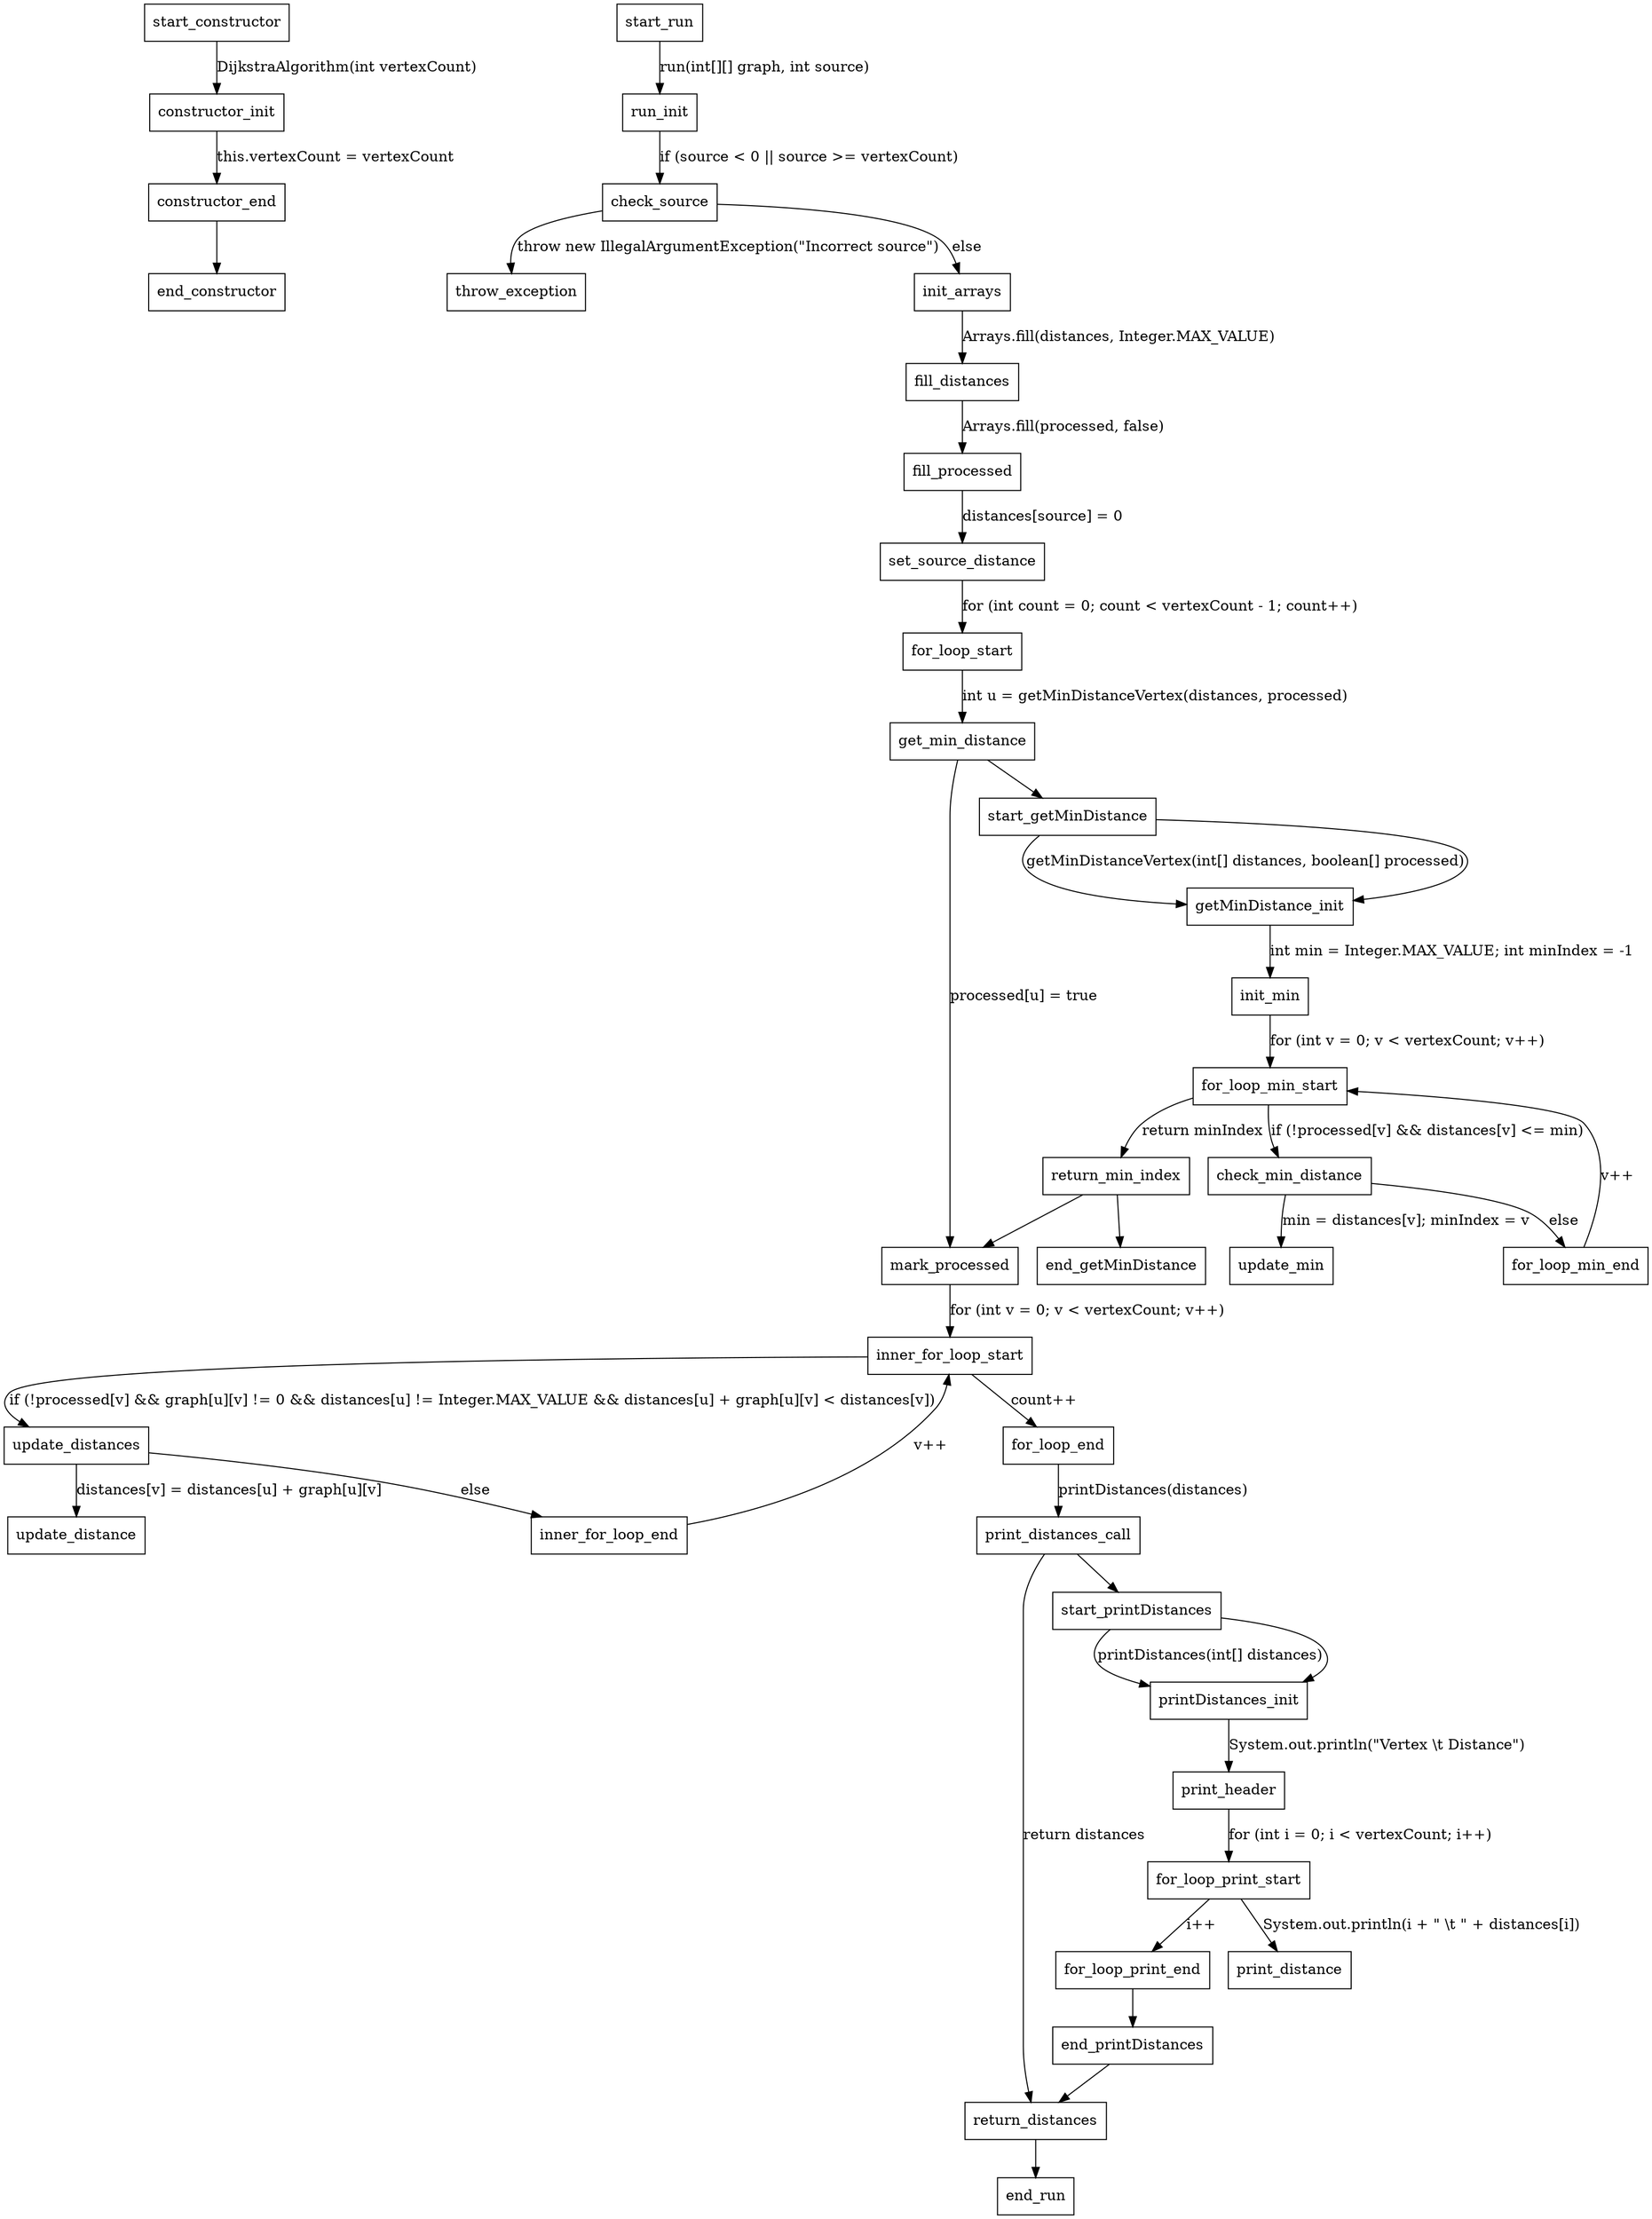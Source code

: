 digraph DijkstraAlgorithm {
    node [shape=box];

    // Constructor
    start_constructor -> constructor_init [label="DijkstraAlgorithm(int vertexCount)"];
    constructor_init -> constructor_end [label="this.vertexCount = vertexCount"];
    constructor_end -> end_constructor;

    // run method
    start_run -> run_init [label="run(int[][] graph, int source)"];
    run_init -> check_source [label="if (source < 0 || source >= vertexCount)"];
    check_source -> throw_exception [label="throw new IllegalArgumentException(\"Incorrect source\")"];
    check_source -> init_arrays [label="else"];
    init_arrays -> fill_distances [label="Arrays.fill(distances, Integer.MAX_VALUE)"];
    fill_distances -> fill_processed [label="Arrays.fill(processed, false)"];
    fill_processed -> set_source_distance [label="distances[source] = 0"];
    set_source_distance -> for_loop_start [label="for (int count = 0; count < vertexCount - 1; count++)"];
    for_loop_start -> get_min_distance [label="int u = getMinDistanceVertex(distances, processed)"];
    get_min_distance -> mark_processed [label="processed[u] = true"];
    mark_processed -> inner_for_loop_start [label="for (int v = 0; v < vertexCount; v++)"];
    inner_for_loop_start -> update_distances [label="if (!processed[v] && graph[u][v] != 0 && distances[u] != Integer.MAX_VALUE && distances[u] + graph[u][v] < distances[v])"];
    update_distances -> update_distance [label="distances[v] = distances[u] + graph[u][v]"];
    update_distances -> inner_for_loop_end [label="else"];
    inner_for_loop_end -> inner_for_loop_start [label="v++"];
    inner_for_loop_start -> for_loop_end [label="count++"];
    for_loop_end -> print_distances_call [label="printDistances(distances)"];
    print_distances_call -> return_distances [label="return distances"];
    return_distances -> end_run;

    // getMinDistanceVertex method
    start_getMinDistance -> getMinDistance_init [label="getMinDistanceVertex(int[] distances, boolean[] processed)"];
    getMinDistance_init -> init_min [label="int min = Integer.MAX_VALUE; int minIndex = -1"];
    init_min -> for_loop_min_start [label="for (int v = 0; v < vertexCount; v++)"];
    for_loop_min_start -> check_min_distance [label="if (!processed[v] && distances[v] <= min)"];
    check_min_distance -> update_min [label="min = distances[v]; minIndex = v"];
    check_min_distance -> for_loop_min_end [label="else"];
    for_loop_min_end -> for_loop_min_start [label="v++"];
    for_loop_min_start -> return_min_index [label="return minIndex"];
    return_min_index -> end_getMinDistance;

    // printDistances method
    start_printDistances -> printDistances_init [label="printDistances(int[] distances)"];
    printDistances_init -> print_header [label="System.out.println(\"Vertex \\t Distance\")"];
    print_header -> for_loop_print_start [label="for (int i = 0; i < vertexCount; i++)"];
    for_loop_print_start -> print_distance [label="System.out.println(i + \" \\t \" + distances[i])"];
    for_loop_print_start -> for_loop_print_end [label="i++"];
    for_loop_print_end -> end_printDistances;

    // Method calls
    get_min_distance -> start_getMinDistance;
    start_getMinDistance -> getMinDistance_init;
    return_min_index -> mark_processed;

    print_distances_call -> start_printDistances;
    start_printDistances -> printDistances_init;
    end_printDistances -> return_distances;
}